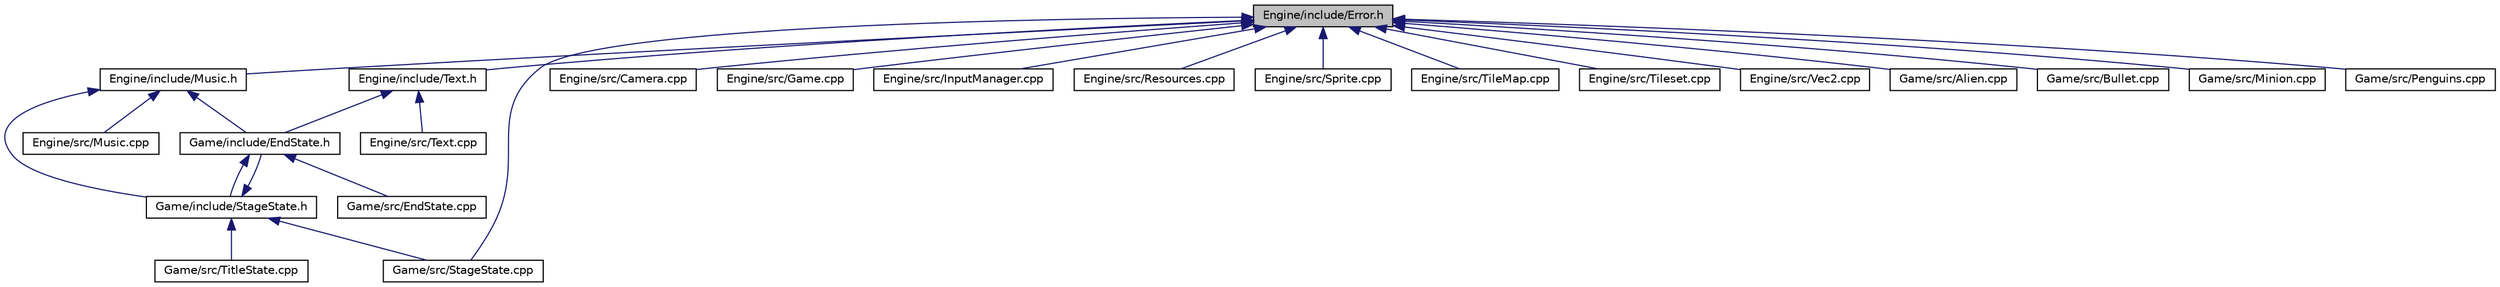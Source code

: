 digraph "Engine/include/Error.h"
{
  edge [fontname="Helvetica",fontsize="10",labelfontname="Helvetica",labelfontsize="10"];
  node [fontname="Helvetica",fontsize="10",shape=record];
  Node1 [label="Engine/include/Error.h",height=0.2,width=0.4,color="black", fillcolor="grey75", style="filled", fontcolor="black"];
  Node1 -> Node2 [dir="back",color="midnightblue",fontsize="10",style="solid",fontname="Helvetica"];
  Node2 [label="Engine/include/Music.h",height=0.2,width=0.4,color="black", fillcolor="white", style="filled",URL="$Music_8h.html"];
  Node2 -> Node3 [dir="back",color="midnightblue",fontsize="10",style="solid",fontname="Helvetica"];
  Node3 [label="Engine/src/Music.cpp",height=0.2,width=0.4,color="black", fillcolor="white", style="filled",URL="$Music_8cpp.html"];
  Node2 -> Node4 [dir="back",color="midnightblue",fontsize="10",style="solid",fontname="Helvetica"];
  Node4 [label="Game/include/EndState.h",height=0.2,width=0.4,color="black", fillcolor="white", style="filled",URL="$EndState_8h.html"];
  Node4 -> Node5 [dir="back",color="midnightblue",fontsize="10",style="solid",fontname="Helvetica"];
  Node5 [label="Game/include/StageState.h",height=0.2,width=0.4,color="black", fillcolor="white", style="filled",URL="$StageState_8h.html"];
  Node5 -> Node4 [dir="back",color="midnightblue",fontsize="10",style="solid",fontname="Helvetica"];
  Node5 -> Node6 [dir="back",color="midnightblue",fontsize="10",style="solid",fontname="Helvetica"];
  Node6 [label="Game/src/StageState.cpp",height=0.2,width=0.4,color="black", fillcolor="white", style="filled",URL="$StageState_8cpp.html"];
  Node5 -> Node7 [dir="back",color="midnightblue",fontsize="10",style="solid",fontname="Helvetica"];
  Node7 [label="Game/src/TitleState.cpp",height=0.2,width=0.4,color="black", fillcolor="white", style="filled",URL="$TitleState_8cpp.html"];
  Node4 -> Node8 [dir="back",color="midnightblue",fontsize="10",style="solid",fontname="Helvetica"];
  Node8 [label="Game/src/EndState.cpp",height=0.2,width=0.4,color="black", fillcolor="white", style="filled",URL="$EndState_8cpp.html"];
  Node2 -> Node5 [dir="back",color="midnightblue",fontsize="10",style="solid",fontname="Helvetica"];
  Node1 -> Node9 [dir="back",color="midnightblue",fontsize="10",style="solid",fontname="Helvetica"];
  Node9 [label="Engine/include/Text.h",height=0.2,width=0.4,color="black", fillcolor="white", style="filled",URL="$Text_8h.html"];
  Node9 -> Node10 [dir="back",color="midnightblue",fontsize="10",style="solid",fontname="Helvetica"];
  Node10 [label="Engine/src/Text.cpp",height=0.2,width=0.4,color="black", fillcolor="white", style="filled",URL="$Text_8cpp.html"];
  Node9 -> Node4 [dir="back",color="midnightblue",fontsize="10",style="solid",fontname="Helvetica"];
  Node1 -> Node11 [dir="back",color="midnightblue",fontsize="10",style="solid",fontname="Helvetica"];
  Node11 [label="Engine/src/Camera.cpp",height=0.2,width=0.4,color="black", fillcolor="white", style="filled",URL="$Camera_8cpp.html"];
  Node1 -> Node12 [dir="back",color="midnightblue",fontsize="10",style="solid",fontname="Helvetica"];
  Node12 [label="Engine/src/Game.cpp",height=0.2,width=0.4,color="black", fillcolor="white", style="filled",URL="$Game_8cpp.html"];
  Node1 -> Node13 [dir="back",color="midnightblue",fontsize="10",style="solid",fontname="Helvetica"];
  Node13 [label="Engine/src/InputManager.cpp",height=0.2,width=0.4,color="black", fillcolor="white", style="filled",URL="$InputManager_8cpp.html"];
  Node1 -> Node14 [dir="back",color="midnightblue",fontsize="10",style="solid",fontname="Helvetica"];
  Node14 [label="Engine/src/Resources.cpp",height=0.2,width=0.4,color="black", fillcolor="white", style="filled",URL="$Resources_8cpp.html"];
  Node1 -> Node15 [dir="back",color="midnightblue",fontsize="10",style="solid",fontname="Helvetica"];
  Node15 [label="Engine/src/Sprite.cpp",height=0.2,width=0.4,color="black", fillcolor="white", style="filled",URL="$Sprite_8cpp.html"];
  Node1 -> Node16 [dir="back",color="midnightblue",fontsize="10",style="solid",fontname="Helvetica"];
  Node16 [label="Engine/src/TileMap.cpp",height=0.2,width=0.4,color="black", fillcolor="white", style="filled",URL="$TileMap_8cpp.html"];
  Node1 -> Node17 [dir="back",color="midnightblue",fontsize="10",style="solid",fontname="Helvetica"];
  Node17 [label="Engine/src/Tileset.cpp",height=0.2,width=0.4,color="black", fillcolor="white", style="filled",URL="$Tileset_8cpp.html"];
  Node1 -> Node18 [dir="back",color="midnightblue",fontsize="10",style="solid",fontname="Helvetica"];
  Node18 [label="Engine/src/Vec2.cpp",height=0.2,width=0.4,color="black", fillcolor="white", style="filled",URL="$Vec2_8cpp.html"];
  Node1 -> Node19 [dir="back",color="midnightblue",fontsize="10",style="solid",fontname="Helvetica"];
  Node19 [label="Game/src/Alien.cpp",height=0.2,width=0.4,color="black", fillcolor="white", style="filled",URL="$Alien_8cpp.html"];
  Node1 -> Node20 [dir="back",color="midnightblue",fontsize="10",style="solid",fontname="Helvetica"];
  Node20 [label="Game/src/Bullet.cpp",height=0.2,width=0.4,color="black", fillcolor="white", style="filled",URL="$Bullet_8cpp.html"];
  Node1 -> Node21 [dir="back",color="midnightblue",fontsize="10",style="solid",fontname="Helvetica"];
  Node21 [label="Game/src/Minion.cpp",height=0.2,width=0.4,color="black", fillcolor="white", style="filled",URL="$Minion_8cpp.html"];
  Node1 -> Node22 [dir="back",color="midnightblue",fontsize="10",style="solid",fontname="Helvetica"];
  Node22 [label="Game/src/Penguins.cpp",height=0.2,width=0.4,color="black", fillcolor="white", style="filled",URL="$Penguins_8cpp.html"];
  Node1 -> Node6 [dir="back",color="midnightblue",fontsize="10",style="solid",fontname="Helvetica"];
}

